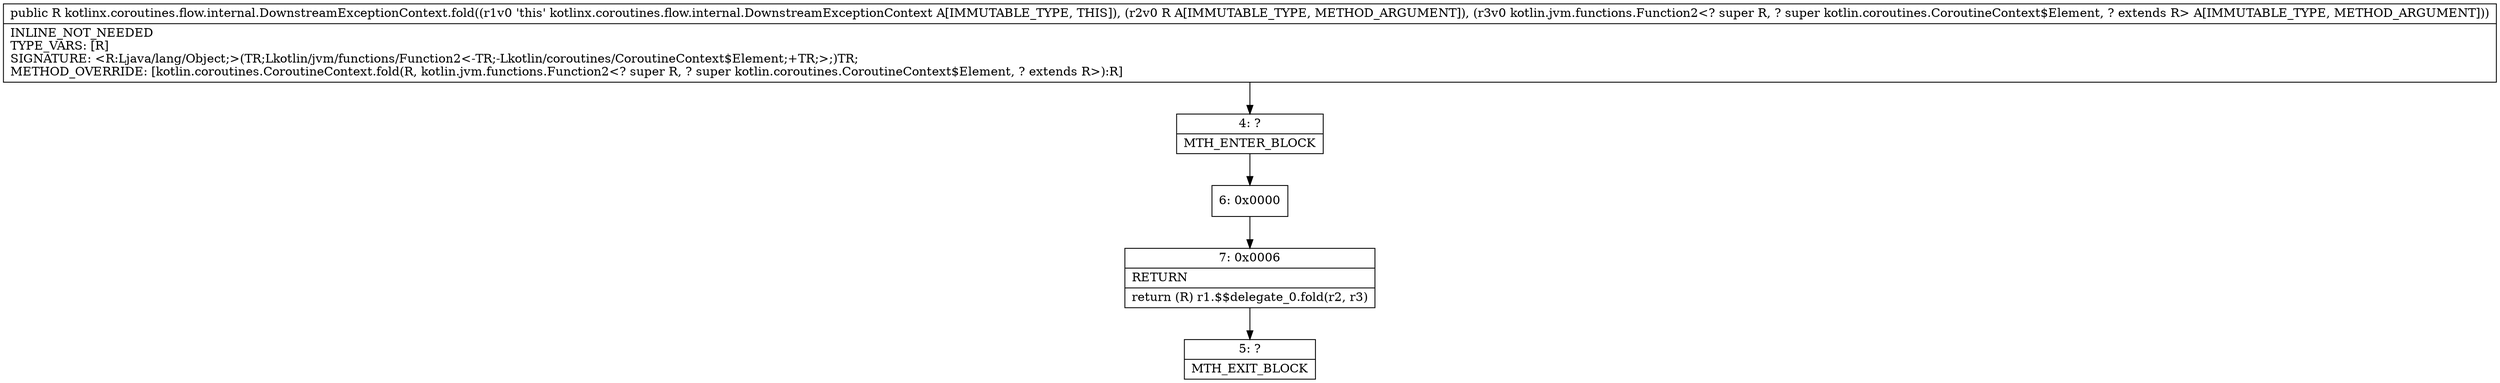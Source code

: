digraph "CFG forkotlinx.coroutines.flow.internal.DownstreamExceptionContext.fold(Ljava\/lang\/Object;Lkotlin\/jvm\/functions\/Function2;)Ljava\/lang\/Object;" {
Node_4 [shape=record,label="{4\:\ ?|MTH_ENTER_BLOCK\l}"];
Node_6 [shape=record,label="{6\:\ 0x0000}"];
Node_7 [shape=record,label="{7\:\ 0x0006|RETURN\l|return (R) r1.$$delegate_0.fold(r2, r3)\l}"];
Node_5 [shape=record,label="{5\:\ ?|MTH_EXIT_BLOCK\l}"];
MethodNode[shape=record,label="{public R kotlinx.coroutines.flow.internal.DownstreamExceptionContext.fold((r1v0 'this' kotlinx.coroutines.flow.internal.DownstreamExceptionContext A[IMMUTABLE_TYPE, THIS]), (r2v0 R A[IMMUTABLE_TYPE, METHOD_ARGUMENT]), (r3v0 kotlin.jvm.functions.Function2\<? super R, ? super kotlin.coroutines.CoroutineContext$Element, ? extends R\> A[IMMUTABLE_TYPE, METHOD_ARGUMENT]))  | INLINE_NOT_NEEDED\lTYPE_VARS: [R]\lSIGNATURE: \<R:Ljava\/lang\/Object;\>(TR;Lkotlin\/jvm\/functions\/Function2\<\-TR;\-Lkotlin\/coroutines\/CoroutineContext$Element;+TR;\>;)TR;\lMETHOD_OVERRIDE: [kotlin.coroutines.CoroutineContext.fold(R, kotlin.jvm.functions.Function2\<? super R, ? super kotlin.coroutines.CoroutineContext$Element, ? extends R\>):R]\l}"];
MethodNode -> Node_4;Node_4 -> Node_6;
Node_6 -> Node_7;
Node_7 -> Node_5;
}


